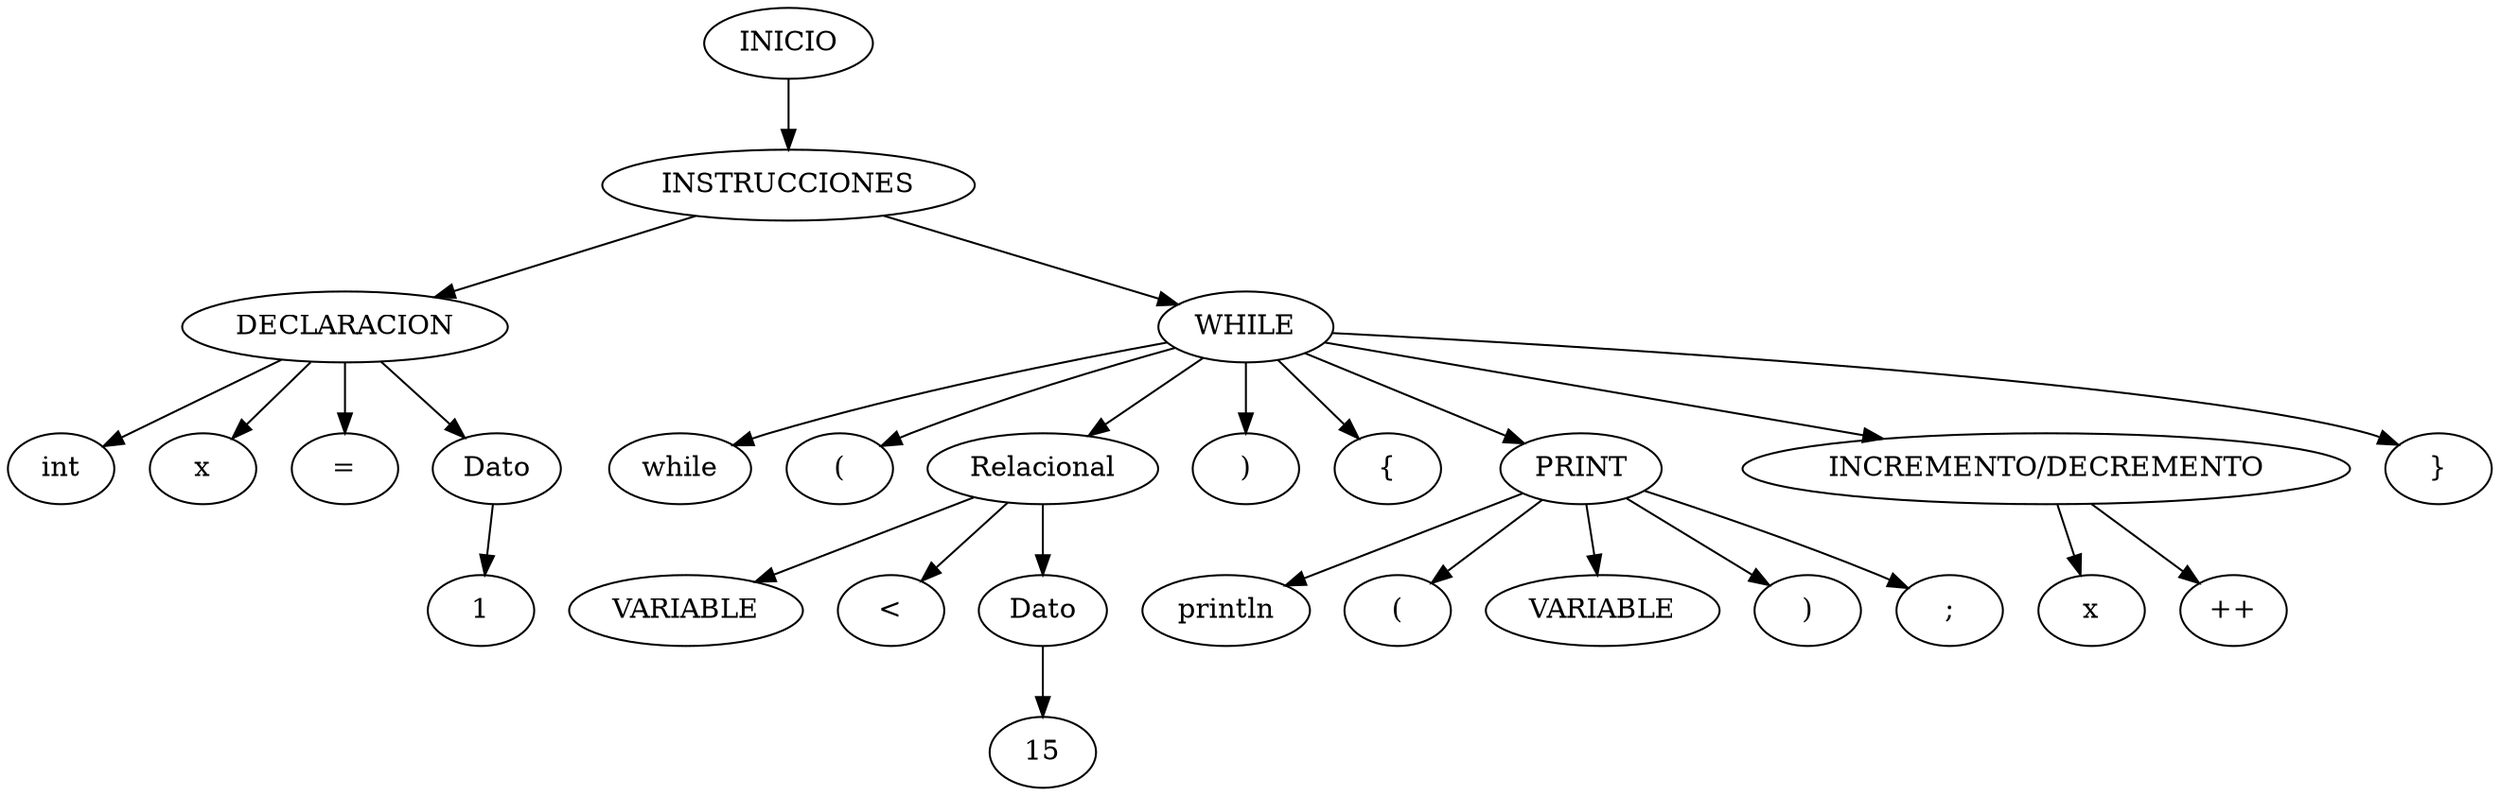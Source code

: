 digraph arbolAST{ 
      n0[label="INICIO"];
      n1[label="INSTRUCCIONES"];
      n0 -> n1;
n2[label="DECLARACION"];
      n1 -> n2;
n3[label="int"];
      n2 -> n3;
n4[label="x"];
      n2 -> n4;
n5[label="="];
      n2 -> n5;
n6[label="Dato"];
      n2 -> n6;
n7[label="1"];
      n6 -> n7;
n8[label="WHILE"];
      n1 -> n8;
n9[label="while"];
      n8 -> n9;
n10[label="("];
      n8 -> n10;
n11[label="Relacional"];
      n8 -> n11;
n12[label="VARIABLE"];
      n11 -> n12;
n13[label="<"];
      n11 -> n13;
n14[label="Dato"];
      n11 -> n14;
n15[label="15"];
      n14 -> n15;
n16[label=")"];
      n8 -> n16;
n17[label="{"];
      n8 -> n17;
n18[label="PRINT"];
      n8 -> n18;
n19[label="println"];
      n18 -> n19;
n20[label="("];
      n18 -> n20;
n21[label="VARIABLE"];
      n18 -> n21;
n22[label=")"];
      n18 -> n22;
n23[label=";"];
      n18 -> n23;
n24[label="INCREMENTO/DECREMENTO"];
      n8 -> n24;
n25[label="x"];
      n24 -> n25;
n26[label="++"];
      n24 -> n26;
n27[label="}"];
      n8 -> n27;

    }